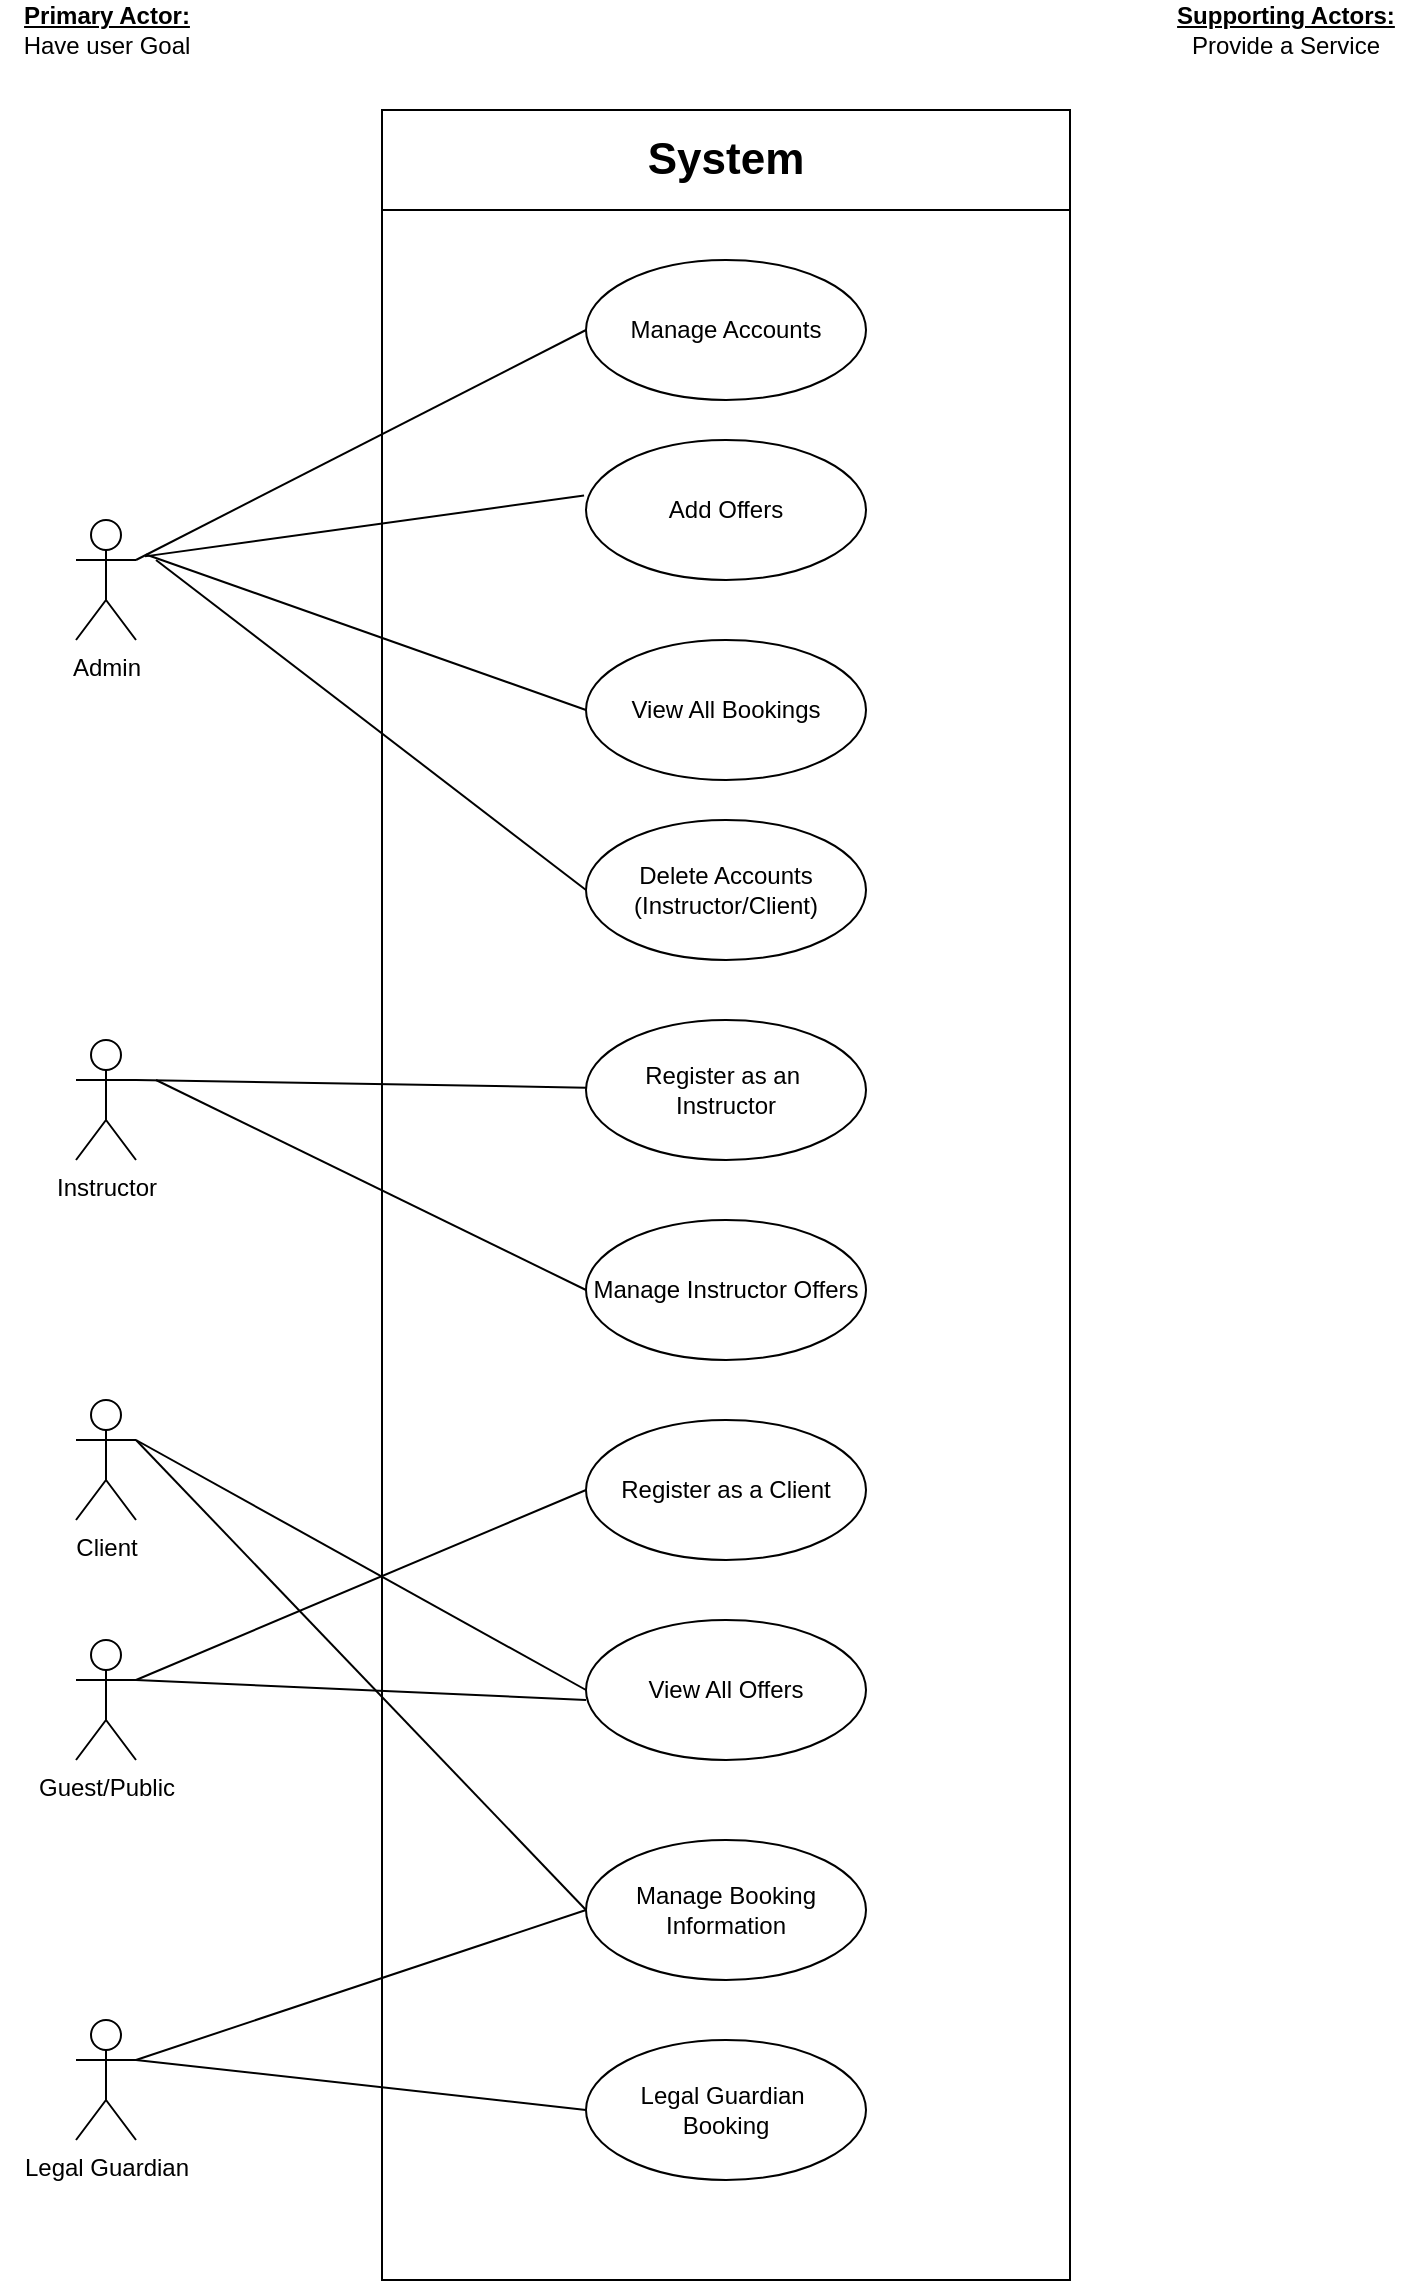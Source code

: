 <mxfile version="24.7.17">
  <diagram id="C5RBs43oDa-KdzZeNtuy" name="Page-1">
    <mxGraphModel dx="1577" dy="848" grid="1" gridSize="10" guides="1" tooltips="1" connect="1" arrows="1" fold="1" page="1" pageScale="1" pageWidth="1400" pageHeight="1000" math="0" shadow="0">
      <root>
        <mxCell id="WIyWlLk6GJQsqaUBKTNV-0" />
        <mxCell id="WIyWlLk6GJQsqaUBKTNV-1" parent="WIyWlLk6GJQsqaUBKTNV-0" />
        <mxCell id="mQmrwtkZe6jk-D40ziMX-0" value="&lt;font style=&quot;font-size: 22px;&quot;&gt;System&lt;/font&gt;" style="swimlane;whiteSpace=wrap;html=1;startSize=50;" vertex="1" parent="WIyWlLk6GJQsqaUBKTNV-1">
          <mxGeometry x="523" y="155" width="344" height="1085" as="geometry" />
        </mxCell>
        <mxCell id="mQmrwtkZe6jk-D40ziMX-4" value="Manage Accounts" style="ellipse;whiteSpace=wrap;html=1;" vertex="1" parent="mQmrwtkZe6jk-D40ziMX-0">
          <mxGeometry x="102" y="75" width="140" height="70" as="geometry" />
        </mxCell>
        <mxCell id="mQmrwtkZe6jk-D40ziMX-5" value="Add Offers" style="ellipse;whiteSpace=wrap;html=1;" vertex="1" parent="mQmrwtkZe6jk-D40ziMX-0">
          <mxGeometry x="102" y="165" width="140" height="70" as="geometry" />
        </mxCell>
        <mxCell id="mQmrwtkZe6jk-D40ziMX-7" value="View All Bookings" style="ellipse;whiteSpace=wrap;html=1;" vertex="1" parent="mQmrwtkZe6jk-D40ziMX-0">
          <mxGeometry x="102" y="265" width="140" height="70" as="geometry" />
        </mxCell>
        <mxCell id="mQmrwtkZe6jk-D40ziMX-8" value="Delete Accounts&lt;div&gt;(Instructor/Client)&lt;/div&gt;" style="ellipse;whiteSpace=wrap;html=1;" vertex="1" parent="mQmrwtkZe6jk-D40ziMX-0">
          <mxGeometry x="102" y="355" width="140" height="70" as="geometry" />
        </mxCell>
        <mxCell id="mQmrwtkZe6jk-D40ziMX-10" value="Manage Instructor Offers" style="ellipse;whiteSpace=wrap;html=1;strokeColor=default;align=center;verticalAlign=middle;fontFamily=Helvetica;fontSize=12;fontColor=default;fillColor=default;" vertex="1" parent="mQmrwtkZe6jk-D40ziMX-0">
          <mxGeometry x="102" y="555" width="140" height="70" as="geometry" />
        </mxCell>
        <mxCell id="mQmrwtkZe6jk-D40ziMX-9" value="Register as an&amp;nbsp;&lt;div&gt;Instructor&lt;/div&gt;" style="ellipse;whiteSpace=wrap;html=1;" vertex="1" parent="mQmrwtkZe6jk-D40ziMX-0">
          <mxGeometry x="102" y="455" width="140" height="70" as="geometry" />
        </mxCell>
        <mxCell id="mQmrwtkZe6jk-D40ziMX-11" value="Register as a Client" style="ellipse;whiteSpace=wrap;html=1;" vertex="1" parent="mQmrwtkZe6jk-D40ziMX-0">
          <mxGeometry x="102" y="655" width="140" height="70" as="geometry" />
        </mxCell>
        <mxCell id="mQmrwtkZe6jk-D40ziMX-22" value="" style="endArrow=none;html=1;rounded=0;entryX=-0.007;entryY=0.397;entryDx=0;entryDy=0;entryPerimeter=0;" edge="1" parent="mQmrwtkZe6jk-D40ziMX-0" target="mQmrwtkZe6jk-D40ziMX-5">
          <mxGeometry width="50" height="50" relative="1" as="geometry">
            <mxPoint x="-118.51" y="223.19" as="sourcePoint" />
            <mxPoint x="102.003" y="176.804" as="targetPoint" />
          </mxGeometry>
        </mxCell>
        <mxCell id="mQmrwtkZe6jk-D40ziMX-23" value="" style="endArrow=none;html=1;rounded=0;entryX=0;entryY=0.5;entryDx=0;entryDy=0;" edge="1" parent="mQmrwtkZe6jk-D40ziMX-0" target="mQmrwtkZe6jk-D40ziMX-7">
          <mxGeometry width="50" height="50" relative="1" as="geometry">
            <mxPoint x="-118.01" y="222.25" as="sourcePoint" />
            <mxPoint x="101.997" y="177.749" as="targetPoint" />
          </mxGeometry>
        </mxCell>
        <mxCell id="mQmrwtkZe6jk-D40ziMX-24" value="" style="endArrow=none;html=1;rounded=0;entryX=0;entryY=0.5;entryDx=0;entryDy=0;" edge="1" parent="mQmrwtkZe6jk-D40ziMX-0" target="mQmrwtkZe6jk-D40ziMX-8">
          <mxGeometry width="50" height="50" relative="1" as="geometry">
            <mxPoint x="-113" y="225" as="sourcePoint" />
            <mxPoint x="47" y="305" as="targetPoint" />
          </mxGeometry>
        </mxCell>
        <mxCell id="mQmrwtkZe6jk-D40ziMX-32" value="View All Offers" style="ellipse;whiteSpace=wrap;html=1;" vertex="1" parent="mQmrwtkZe6jk-D40ziMX-0">
          <mxGeometry x="102" y="755" width="140" height="70" as="geometry" />
        </mxCell>
        <mxCell id="mQmrwtkZe6jk-D40ziMX-35" value="Manage Booking Information" style="ellipse;whiteSpace=wrap;html=1;" vertex="1" parent="mQmrwtkZe6jk-D40ziMX-0">
          <mxGeometry x="102" y="865" width="140" height="70" as="geometry" />
        </mxCell>
        <mxCell id="mQmrwtkZe6jk-D40ziMX-36" value="Legal Guardian&amp;nbsp;&lt;div&gt;Booking&lt;/div&gt;" style="ellipse;whiteSpace=wrap;html=1;" vertex="1" parent="mQmrwtkZe6jk-D40ziMX-0">
          <mxGeometry x="102" y="965" width="140" height="70" as="geometry" />
        </mxCell>
        <mxCell id="mQmrwtkZe6jk-D40ziMX-2" value="Admin" style="shape=umlActor;verticalLabelPosition=bottom;verticalAlign=top;html=1;outlineConnect=0;" vertex="1" parent="WIyWlLk6GJQsqaUBKTNV-1">
          <mxGeometry x="370" y="360" width="30" height="60" as="geometry" />
        </mxCell>
        <mxCell id="mQmrwtkZe6jk-D40ziMX-12" value="Instructor" style="shape=umlActor;verticalLabelPosition=bottom;verticalAlign=top;html=1;outlineConnect=0;" vertex="1" parent="WIyWlLk6GJQsqaUBKTNV-1">
          <mxGeometry x="370" y="620" width="30" height="60" as="geometry" />
        </mxCell>
        <mxCell id="mQmrwtkZe6jk-D40ziMX-20" value="" style="endArrow=none;html=1;rounded=0;" edge="1" parent="WIyWlLk6GJQsqaUBKTNV-1" target="mQmrwtkZe6jk-D40ziMX-9">
          <mxGeometry width="50" height="50" relative="1" as="geometry">
            <mxPoint x="400" y="640" as="sourcePoint" />
            <mxPoint x="450" y="590" as="targetPoint" />
          </mxGeometry>
        </mxCell>
        <mxCell id="mQmrwtkZe6jk-D40ziMX-21" value="" style="endArrow=none;html=1;rounded=0;entryX=0;entryY=0.5;entryDx=0;entryDy=0;" edge="1" parent="WIyWlLk6GJQsqaUBKTNV-1" target="mQmrwtkZe6jk-D40ziMX-4">
          <mxGeometry width="50" height="50" relative="1" as="geometry">
            <mxPoint x="400" y="380" as="sourcePoint" />
            <mxPoint x="450" y="330" as="targetPoint" />
          </mxGeometry>
        </mxCell>
        <mxCell id="mQmrwtkZe6jk-D40ziMX-26" value="Client" style="shape=umlActor;verticalLabelPosition=bottom;verticalAlign=top;html=1;outlineConnect=0;" vertex="1" parent="WIyWlLk6GJQsqaUBKTNV-1">
          <mxGeometry x="370" y="800" width="30" height="60" as="geometry" />
        </mxCell>
        <mxCell id="mQmrwtkZe6jk-D40ziMX-30" value="" style="endArrow=none;html=1;rounded=0;entryX=0;entryY=0.5;entryDx=0;entryDy=0;strokeColor=default;align=center;verticalAlign=middle;fontFamily=Helvetica;fontSize=11;fontColor=default;labelBackgroundColor=default;" edge="1" parent="WIyWlLk6GJQsqaUBKTNV-1" target="mQmrwtkZe6jk-D40ziMX-10">
          <mxGeometry width="50" height="50" relative="1" as="geometry">
            <mxPoint x="410" y="640" as="sourcePoint" />
            <mxPoint x="635" y="664" as="targetPoint" />
          </mxGeometry>
        </mxCell>
        <mxCell id="mQmrwtkZe6jk-D40ziMX-31" value="" style="endArrow=none;html=1;rounded=0;strokeColor=default;align=center;verticalAlign=middle;fontFamily=Helvetica;fontSize=11;fontColor=default;labelBackgroundColor=default;entryX=0;entryY=0.5;entryDx=0;entryDy=0;" edge="1" parent="WIyWlLk6GJQsqaUBKTNV-1" target="mQmrwtkZe6jk-D40ziMX-32">
          <mxGeometry width="50" height="50" relative="1" as="geometry">
            <mxPoint x="400" y="820" as="sourcePoint" />
            <mxPoint x="620" y="840" as="targetPoint" />
          </mxGeometry>
        </mxCell>
        <mxCell id="mQmrwtkZe6jk-D40ziMX-33" value="Guest/Public" style="shape=umlActor;verticalLabelPosition=bottom;verticalAlign=top;html=1;outlineConnect=0;" vertex="1" parent="WIyWlLk6GJQsqaUBKTNV-1">
          <mxGeometry x="370" y="920" width="30" height="60" as="geometry" />
        </mxCell>
        <mxCell id="mQmrwtkZe6jk-D40ziMX-34" value="" style="endArrow=none;html=1;rounded=0;strokeColor=default;align=center;verticalAlign=middle;fontFamily=Helvetica;fontSize=11;fontColor=default;labelBackgroundColor=default;entryX=0;entryY=0.5;entryDx=0;entryDy=0;" edge="1" parent="WIyWlLk6GJQsqaUBKTNV-1" target="mQmrwtkZe6jk-D40ziMX-11">
          <mxGeometry width="50" height="50" relative="1" as="geometry">
            <mxPoint x="400" y="940" as="sourcePoint" />
            <mxPoint x="625" y="965" as="targetPoint" />
          </mxGeometry>
        </mxCell>
        <mxCell id="mQmrwtkZe6jk-D40ziMX-38" value="Legal Guardian" style="shape=umlActor;verticalLabelPosition=bottom;verticalAlign=top;html=1;outlineConnect=0;" vertex="1" parent="WIyWlLk6GJQsqaUBKTNV-1">
          <mxGeometry x="370" y="1110" width="30" height="60" as="geometry" />
        </mxCell>
        <mxCell id="mQmrwtkZe6jk-D40ziMX-39" value="" style="endArrow=none;html=1;rounded=0;strokeColor=default;align=center;verticalAlign=middle;fontFamily=Helvetica;fontSize=11;fontColor=default;labelBackgroundColor=default;entryX=0;entryY=0.5;entryDx=0;entryDy=0;" edge="1" parent="WIyWlLk6GJQsqaUBKTNV-1">
          <mxGeometry width="50" height="50" relative="1" as="geometry">
            <mxPoint x="400" y="820" as="sourcePoint" />
            <mxPoint x="625" y="1055" as="targetPoint" />
          </mxGeometry>
        </mxCell>
        <mxCell id="mQmrwtkZe6jk-D40ziMX-40" value="" style="endArrow=none;html=1;rounded=0;strokeColor=default;align=center;verticalAlign=middle;fontFamily=Helvetica;fontSize=11;fontColor=default;labelBackgroundColor=default;entryX=0;entryY=0.5;entryDx=0;entryDy=0;" edge="1" parent="WIyWlLk6GJQsqaUBKTNV-1">
          <mxGeometry width="50" height="50" relative="1" as="geometry">
            <mxPoint x="400" y="940" as="sourcePoint" />
            <mxPoint x="625" y="950" as="targetPoint" />
          </mxGeometry>
        </mxCell>
        <mxCell id="mQmrwtkZe6jk-D40ziMX-41" value="" style="endArrow=none;html=1;rounded=0;strokeColor=default;align=center;verticalAlign=middle;fontFamily=Helvetica;fontSize=11;fontColor=default;labelBackgroundColor=default;entryX=0;entryY=0.5;entryDx=0;entryDy=0;" edge="1" parent="WIyWlLk6GJQsqaUBKTNV-1" target="mQmrwtkZe6jk-D40ziMX-35">
          <mxGeometry width="50" height="50" relative="1" as="geometry">
            <mxPoint x="400" y="1130" as="sourcePoint" />
            <mxPoint x="625" y="1140" as="targetPoint" />
          </mxGeometry>
        </mxCell>
        <mxCell id="mQmrwtkZe6jk-D40ziMX-42" value="" style="endArrow=none;html=1;rounded=0;strokeColor=default;align=center;verticalAlign=middle;fontFamily=Helvetica;fontSize=11;fontColor=default;labelBackgroundColor=default;" edge="1" parent="WIyWlLk6GJQsqaUBKTNV-1">
          <mxGeometry width="50" height="50" relative="1" as="geometry">
            <mxPoint x="400" y="1130" as="sourcePoint" />
            <mxPoint x="625" y="1155" as="targetPoint" />
          </mxGeometry>
        </mxCell>
        <mxCell id="mQmrwtkZe6jk-D40ziMX-43" value="&lt;b&gt;&lt;u&gt;Primary Actor: &lt;/u&gt;&lt;/b&gt;Have user Goal" style="text;html=1;align=center;verticalAlign=middle;whiteSpace=wrap;rounded=0;" vertex="1" parent="WIyWlLk6GJQsqaUBKTNV-1">
          <mxGeometry x="332.5" y="100" width="105" height="30" as="geometry" />
        </mxCell>
        <mxCell id="mQmrwtkZe6jk-D40ziMX-44" value="&lt;u style=&quot;font-weight: bold;&quot;&gt;Supporting Actors: &lt;/u&gt;Provide a Service" style="text;html=1;align=center;verticalAlign=middle;whiteSpace=wrap;rounded=0;" vertex="1" parent="WIyWlLk6GJQsqaUBKTNV-1">
          <mxGeometry x="910" y="100" width="130" height="30" as="geometry" />
        </mxCell>
      </root>
    </mxGraphModel>
  </diagram>
</mxfile>

